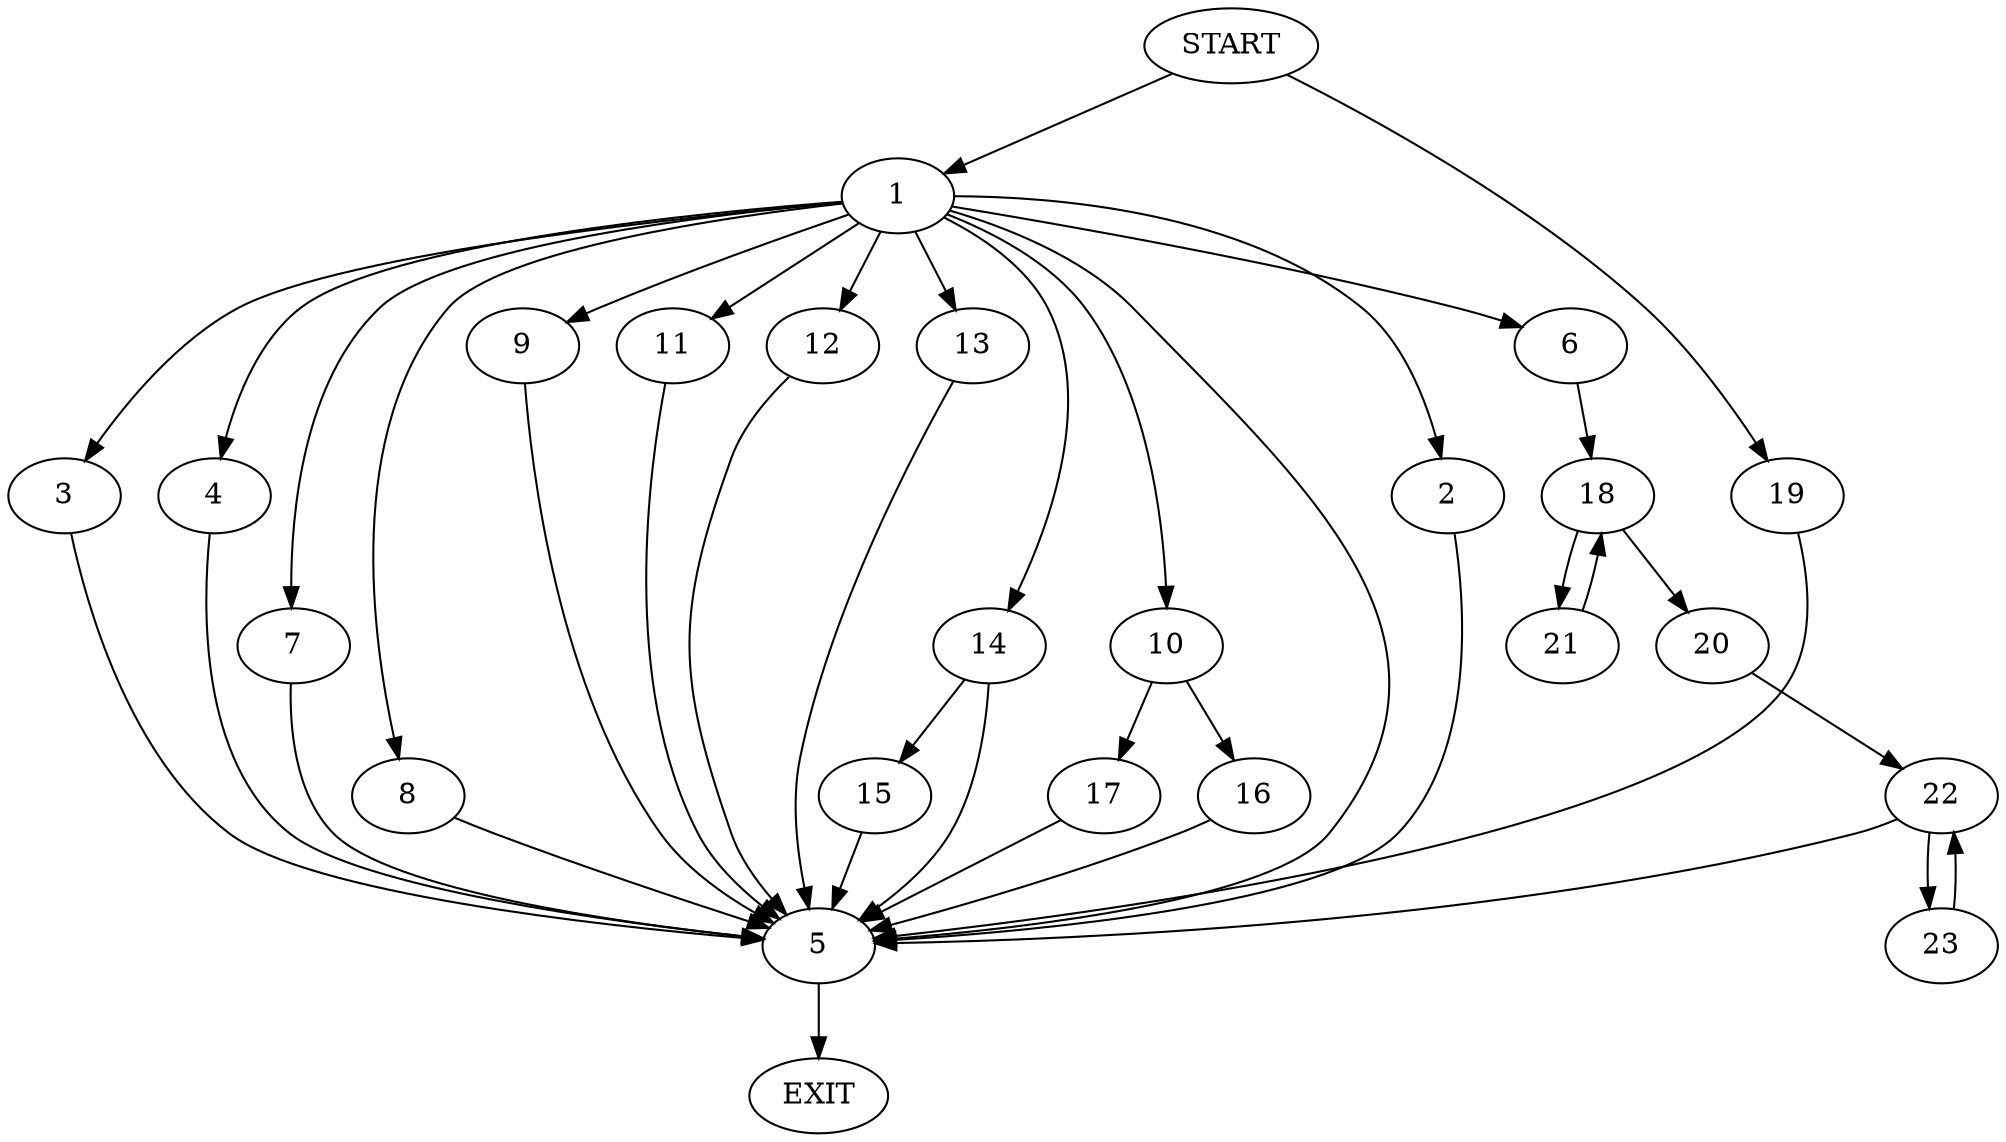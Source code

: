 digraph {
0 [label="START"]
24 [label="EXIT"]
0 -> 1
1 -> 2
1 -> 3
1 -> 4
1 -> 5
1 -> 6
1 -> 7
1 -> 8
1 -> 9
1 -> 10
1 -> 11
1 -> 12
1 -> 13
1 -> 14
7 -> 5
9 -> 5
4 -> 5
8 -> 5
14 -> 5
14 -> 15
3 -> 5
5 -> 24
13 -> 5
10 -> 16
10 -> 17
11 -> 5
2 -> 5
12 -> 5
6 -> 18
0 -> 19
19 -> 5
18 -> 20
18 -> 21
21 -> 18
20 -> 22
22 -> 5
22 -> 23
23 -> 22
16 -> 5
17 -> 5
15 -> 5
}
